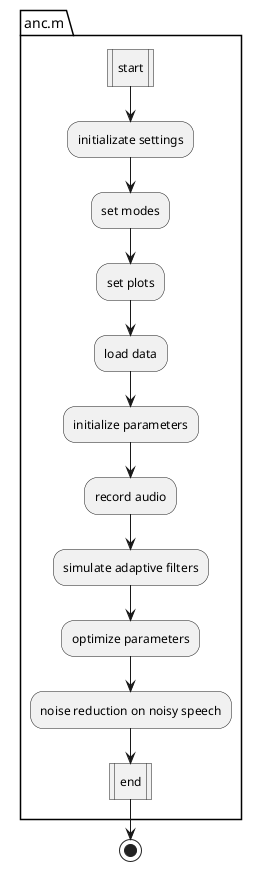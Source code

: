 @startuml Pipeline Flowchart
|ANC|
package "anc.m" {
    :start|
    :initializate settings;
    :set modes;
    :set plots;
    :load data;
    :initialize parameters;
    :record audio;
    :simulate adaptive filters;
    :optimize parameters;
    :noise reduction on noisy speech;
    :end|
}
stop
@enduml
